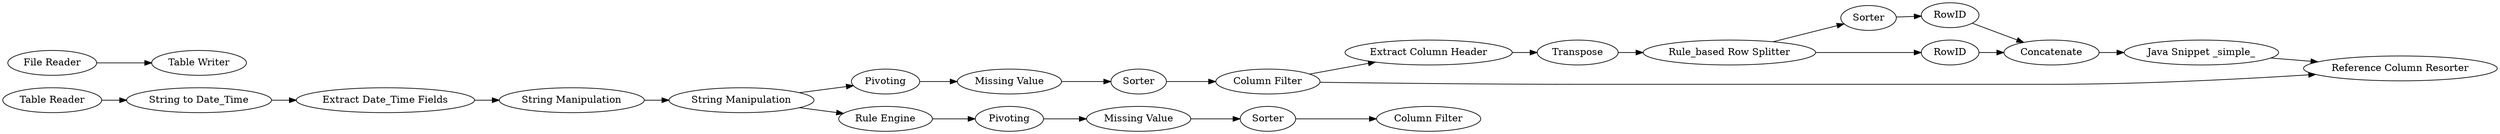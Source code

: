 digraph {
	7 -> 8
	4 -> 5
	8 -> 9
	13 -> 14
	7 -> 12
	22 -> 27
	11 -> 17
	25 -> 20
	26 -> 27
	1 -> 2
	14 -> 15
	25 -> 26
	20 -> 22
	27 -> 30
	10 -> 11
	11 -> 29
	16 -> 13
	19 -> 25
	30 -> 29
	12 -> 16
	6 -> 7
	3 -> 4
	17 -> 19
	5 -> 6
	9 -> 10
	27 [label=Concatenate]
	7 [label="String Manipulation"]
	9 [label="Missing Value"]
	26 [label=RowID]
	8 [label=Pivoting]
	17 [label="Extract Column Header"]
	3 [label="Table Reader"]
	19 [label=Transpose]
	6 [label="String Manipulation"]
	15 [label="Column Filter"]
	25 [label="Rule_based Row Splitter"]
	10 [label=Sorter]
	12 [label="Rule Engine"]
	16 [label=Pivoting]
	1 [label="File Reader"]
	22 [label=RowID]
	11 [label="Column Filter"]
	4 [label="String to Date_Time"]
	14 [label=Sorter]
	5 [label="Extract Date_Time Fields"]
	13 [label="Missing Value"]
	20 [label=Sorter]
	29 [label="Reference Column Resorter"]
	30 [label="Java Snippet _simple_"]
	2 [label="Table Writer"]
	rankdir=LR
}
